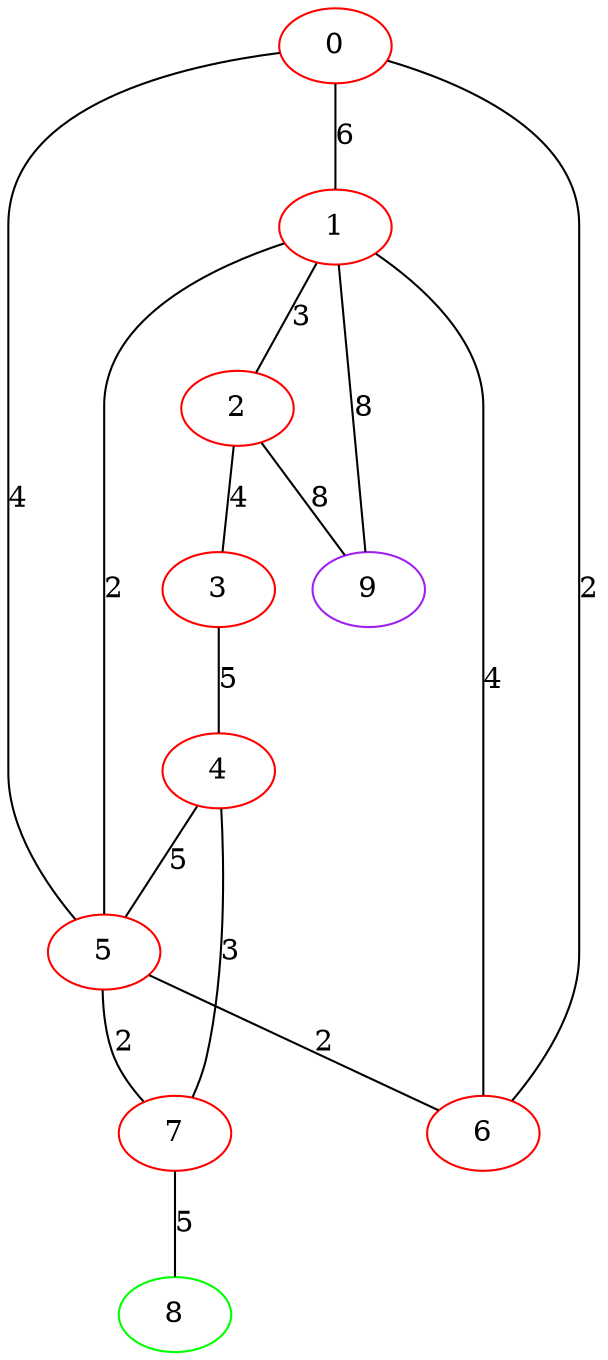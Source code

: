 graph "" {
0 [color=red, weight=1];
1 [color=red, weight=1];
2 [color=red, weight=1];
3 [color=red, weight=1];
4 [color=red, weight=1];
5 [color=red, weight=1];
6 [color=red, weight=1];
7 [color=red, weight=1];
8 [color=green, weight=2];
9 [color=purple, weight=4];
0 -- 1  [key=0, label=6];
0 -- 5  [key=0, label=4];
0 -- 6  [key=0, label=2];
1 -- 9  [key=0, label=8];
1 -- 2  [key=0, label=3];
1 -- 5  [key=0, label=2];
1 -- 6  [key=0, label=4];
2 -- 3  [key=0, label=4];
2 -- 9  [key=0, label=8];
3 -- 4  [key=0, label=5];
4 -- 5  [key=0, label=5];
4 -- 7  [key=0, label=3];
5 -- 6  [key=0, label=2];
5 -- 7  [key=0, label=2];
7 -- 8  [key=0, label=5];
}

